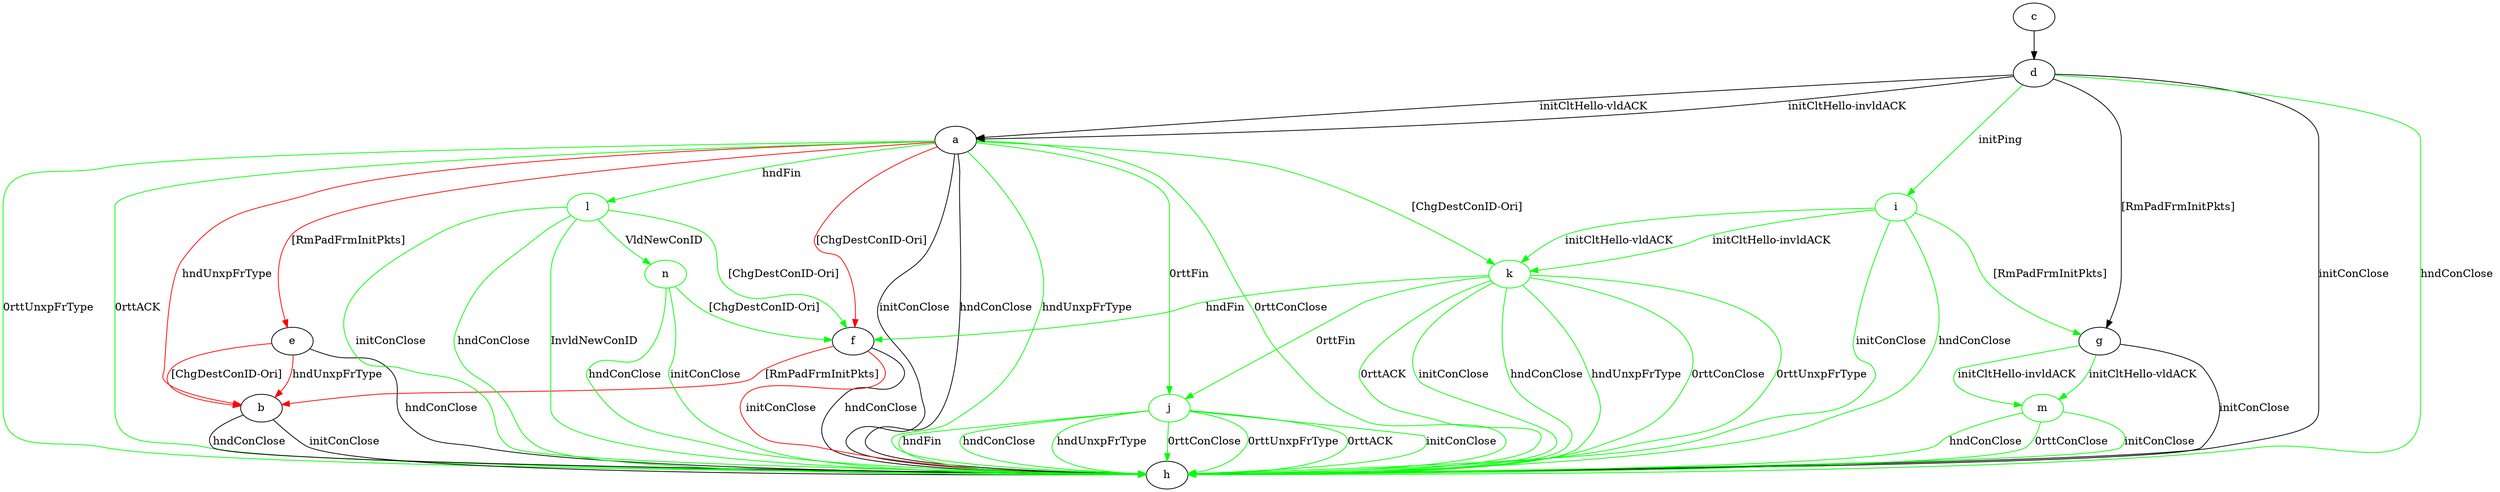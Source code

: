 digraph "" {
	a -> b	[key=0,
		color=red,
		label="hndUnxpFrType "];
	a -> e	[key=0,
		color=red,
		label="[RmPadFrmInitPkts] "];
	a -> f	[key=0,
		color=red,
		label="[ChgDestConID-Ori] "];
	a -> h	[key=0,
		label="initConClose "];
	a -> h	[key=1,
		label="hndConClose "];
	a -> h	[key=2,
		color=green,
		label="hndUnxpFrType "];
	a -> h	[key=3,
		color=green,
		label="0rttConClose "];
	a -> h	[key=4,
		color=green,
		label="0rttUnxpFrType "];
	a -> h	[key=5,
		color=green,
		label="0rttACK "];
	j	[color=green];
	a -> j	[key=0,
		color=green,
		label="0rttFin "];
	k	[color=green];
	a -> k	[key=0,
		color=green,
		label="[ChgDestConID-Ori] "];
	l	[color=green];
	a -> l	[key=0,
		color=green,
		label="hndFin "];
	b -> h	[key=0,
		label="initConClose "];
	b -> h	[key=1,
		label="hndConClose "];
	c -> d	[key=0];
	d -> a	[key=0,
		label="initCltHello-vldACK "];
	d -> a	[key=1,
		label="initCltHello-invldACK "];
	d -> g	[key=0,
		label="[RmPadFrmInitPkts] "];
	d -> h	[key=0,
		label="initConClose "];
	d -> h	[key=1,
		color=green,
		label="hndConClose "];
	i	[color=green];
	d -> i	[key=0,
		color=green,
		label="initPing "];
	e -> b	[key=0,
		color=red,
		label="hndUnxpFrType "];
	e -> b	[key=1,
		color=red,
		label="[ChgDestConID-Ori] "];
	e -> h	[key=0,
		label="hndConClose "];
	f -> b	[key=0,
		color=red,
		label="[RmPadFrmInitPkts] "];
	f -> h	[key=0,
		label="hndConClose "];
	f -> h	[key=1,
		color=red,
		label="initConClose "];
	g -> h	[key=0,
		label="initConClose "];
	m	[color=green];
	g -> m	[key=0,
		color=green,
		label="initCltHello-vldACK "];
	g -> m	[key=1,
		color=green,
		label="initCltHello-invldACK "];
	i -> g	[key=0,
		color=green,
		label="[RmPadFrmInitPkts] "];
	i -> h	[key=0,
		color=green,
		label="initConClose "];
	i -> h	[key=1,
		color=green,
		label="hndConClose "];
	i -> k	[key=0,
		color=green,
		label="initCltHello-vldACK "];
	i -> k	[key=1,
		color=green,
		label="initCltHello-invldACK "];
	j -> h	[key=0,
		color=green,
		label="initConClose "];
	j -> h	[key=1,
		color=green,
		label="hndFin "];
	j -> h	[key=2,
		color=green,
		label="hndConClose "];
	j -> h	[key=3,
		color=green,
		label="hndUnxpFrType "];
	j -> h	[key=4,
		color=green,
		label="0rttConClose "];
	j -> h	[key=5,
		color=green,
		label="0rttUnxpFrType "];
	j -> h	[key=6,
		color=green,
		label="0rttACK "];
	k -> f	[key=0,
		color=green,
		label="hndFin "];
	k -> h	[key=0,
		color=green,
		label="initConClose "];
	k -> h	[key=1,
		color=green,
		label="hndConClose "];
	k -> h	[key=2,
		color=green,
		label="hndUnxpFrType "];
	k -> h	[key=3,
		color=green,
		label="0rttConClose "];
	k -> h	[key=4,
		color=green,
		label="0rttUnxpFrType "];
	k -> h	[key=5,
		color=green,
		label="0rttACK "];
	k -> j	[key=0,
		color=green,
		label="0rttFin "];
	l -> f	[key=0,
		color=green,
		label="[ChgDestConID-Ori] "];
	l -> h	[key=0,
		color=green,
		label="initConClose "];
	l -> h	[key=1,
		color=green,
		label="hndConClose "];
	l -> h	[key=2,
		color=green,
		label="InvldNewConID "];
	n	[color=green];
	l -> n	[key=0,
		color=green,
		label="VldNewConID "];
	m -> h	[key=0,
		color=green,
		label="initConClose "];
	m -> h	[key=1,
		color=green,
		label="hndConClose "];
	m -> h	[key=2,
		color=green,
		label="0rttConClose "];
	n -> f	[key=0,
		color=green,
		label="[ChgDestConID-Ori] "];
	n -> h	[key=0,
		color=green,
		label="initConClose "];
	n -> h	[key=1,
		color=green,
		label="hndConClose "];
}
